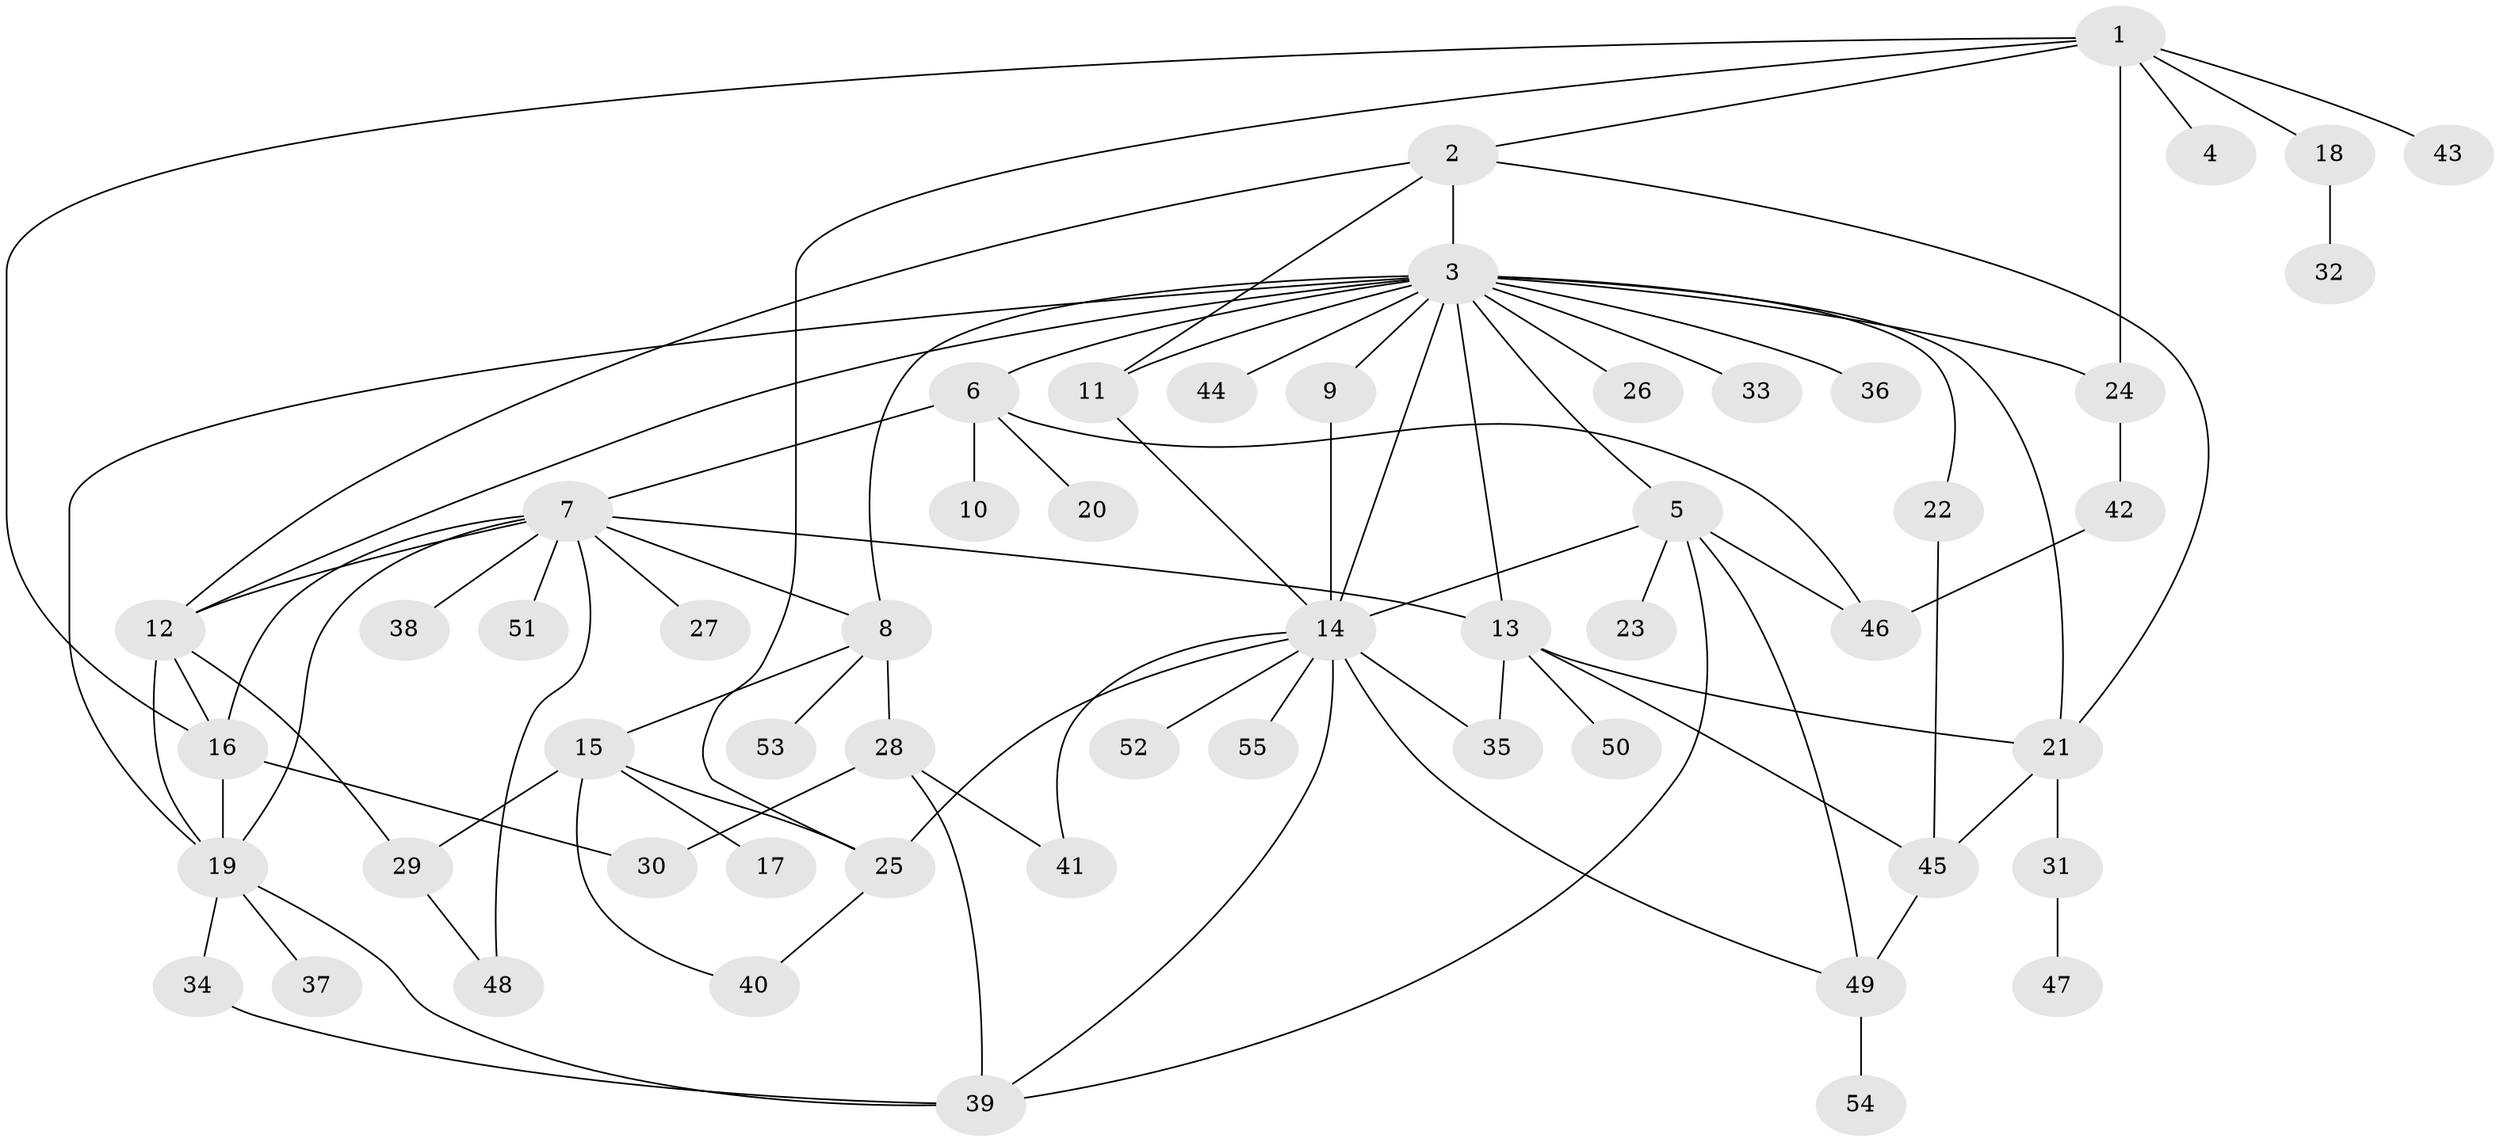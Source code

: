 // coarse degree distribution, {7: 0.045454545454545456, 14: 0.045454545454545456, 1: 0.5909090909090909, 5: 0.09090909090909091, 4: 0.09090909090909091, 2: 0.13636363636363635}
// Generated by graph-tools (version 1.1) at 2025/50/03/04/25 22:50:44]
// undirected, 55 vertices, 88 edges
graph export_dot {
  node [color=gray90,style=filled];
  1;
  2;
  3;
  4;
  5;
  6;
  7;
  8;
  9;
  10;
  11;
  12;
  13;
  14;
  15;
  16;
  17;
  18;
  19;
  20;
  21;
  22;
  23;
  24;
  25;
  26;
  27;
  28;
  29;
  30;
  31;
  32;
  33;
  34;
  35;
  36;
  37;
  38;
  39;
  40;
  41;
  42;
  43;
  44;
  45;
  46;
  47;
  48;
  49;
  50;
  51;
  52;
  53;
  54;
  55;
  1 -- 2;
  1 -- 4;
  1 -- 16;
  1 -- 18;
  1 -- 24;
  1 -- 25;
  1 -- 43;
  2 -- 3;
  2 -- 11;
  2 -- 12;
  2 -- 21;
  3 -- 5;
  3 -- 6;
  3 -- 8;
  3 -- 9;
  3 -- 11;
  3 -- 12;
  3 -- 13;
  3 -- 14;
  3 -- 19;
  3 -- 21;
  3 -- 22;
  3 -- 24;
  3 -- 26;
  3 -- 33;
  3 -- 36;
  3 -- 44;
  5 -- 14;
  5 -- 23;
  5 -- 39;
  5 -- 46;
  5 -- 49;
  6 -- 7;
  6 -- 10;
  6 -- 20;
  6 -- 46;
  7 -- 8;
  7 -- 12;
  7 -- 13;
  7 -- 16;
  7 -- 19;
  7 -- 27;
  7 -- 38;
  7 -- 48;
  7 -- 51;
  8 -- 15;
  8 -- 28;
  8 -- 53;
  9 -- 14;
  11 -- 14;
  12 -- 16;
  12 -- 19;
  12 -- 29;
  13 -- 21;
  13 -- 35;
  13 -- 45;
  13 -- 50;
  14 -- 25;
  14 -- 35;
  14 -- 39;
  14 -- 41;
  14 -- 49;
  14 -- 52;
  14 -- 55;
  15 -- 17;
  15 -- 25;
  15 -- 29;
  15 -- 40;
  16 -- 19;
  16 -- 30;
  18 -- 32;
  19 -- 34;
  19 -- 37;
  19 -- 39;
  21 -- 31;
  21 -- 45;
  22 -- 45;
  24 -- 42;
  25 -- 40;
  28 -- 30;
  28 -- 39;
  28 -- 41;
  29 -- 48;
  31 -- 47;
  34 -- 39;
  42 -- 46;
  45 -- 49;
  49 -- 54;
}
